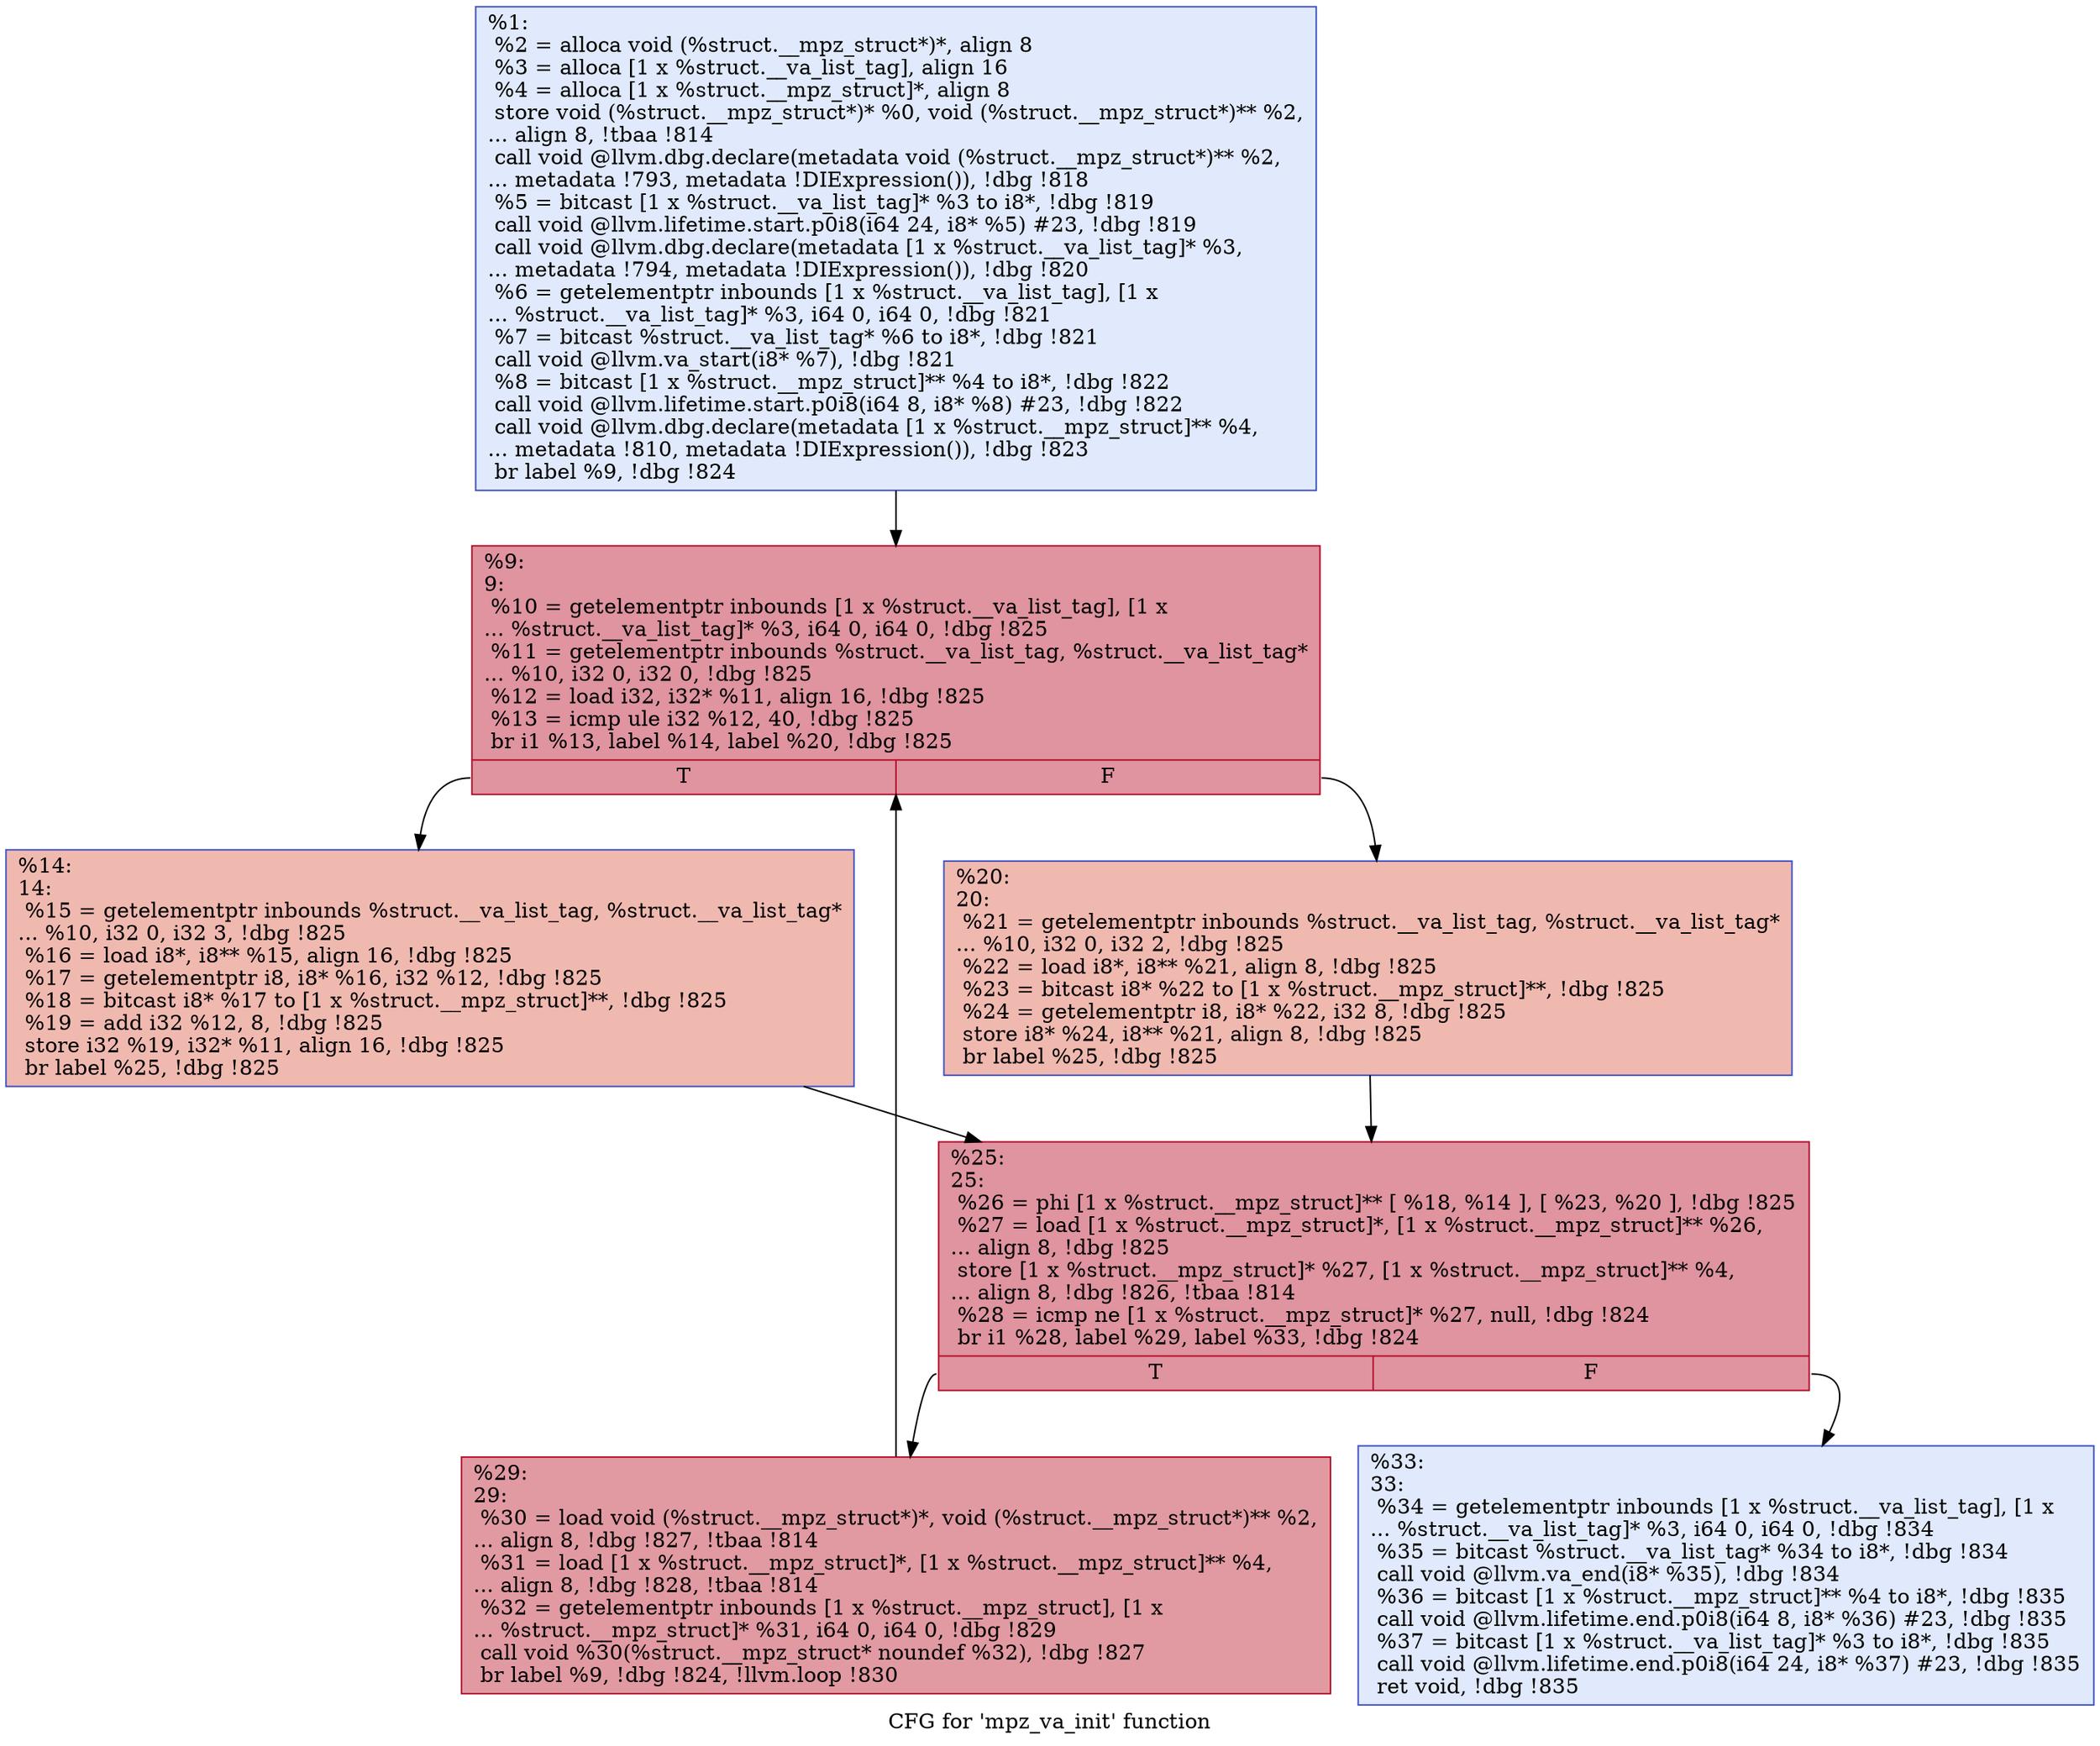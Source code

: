 digraph "CFG for 'mpz_va_init' function" {
	label="CFG for 'mpz_va_init' function";

	Node0x1988940 [shape=record,color="#3d50c3ff", style=filled, fillcolor="#b9d0f970",label="{%1:\l  %2 = alloca void (%struct.__mpz_struct*)*, align 8\l  %3 = alloca [1 x %struct.__va_list_tag], align 16\l  %4 = alloca [1 x %struct.__mpz_struct]*, align 8\l  store void (%struct.__mpz_struct*)* %0, void (%struct.__mpz_struct*)** %2,\l... align 8, !tbaa !814\l  call void @llvm.dbg.declare(metadata void (%struct.__mpz_struct*)** %2,\l... metadata !793, metadata !DIExpression()), !dbg !818\l  %5 = bitcast [1 x %struct.__va_list_tag]* %3 to i8*, !dbg !819\l  call void @llvm.lifetime.start.p0i8(i64 24, i8* %5) #23, !dbg !819\l  call void @llvm.dbg.declare(metadata [1 x %struct.__va_list_tag]* %3,\l... metadata !794, metadata !DIExpression()), !dbg !820\l  %6 = getelementptr inbounds [1 x %struct.__va_list_tag], [1 x\l... %struct.__va_list_tag]* %3, i64 0, i64 0, !dbg !821\l  %7 = bitcast %struct.__va_list_tag* %6 to i8*, !dbg !821\l  call void @llvm.va_start(i8* %7), !dbg !821\l  %8 = bitcast [1 x %struct.__mpz_struct]** %4 to i8*, !dbg !822\l  call void @llvm.lifetime.start.p0i8(i64 8, i8* %8) #23, !dbg !822\l  call void @llvm.dbg.declare(metadata [1 x %struct.__mpz_struct]** %4,\l... metadata !810, metadata !DIExpression()), !dbg !823\l  br label %9, !dbg !824\l}"];
	Node0x1988940 -> Node0x1988a50;
	Node0x1988a50 [shape=record,color="#b70d28ff", style=filled, fillcolor="#b70d2870",label="{%9:\l9:                                                \l  %10 = getelementptr inbounds [1 x %struct.__va_list_tag], [1 x\l... %struct.__va_list_tag]* %3, i64 0, i64 0, !dbg !825\l  %11 = getelementptr inbounds %struct.__va_list_tag, %struct.__va_list_tag*\l... %10, i32 0, i32 0, !dbg !825\l  %12 = load i32, i32* %11, align 16, !dbg !825\l  %13 = icmp ule i32 %12, 40, !dbg !825\l  br i1 %13, label %14, label %20, !dbg !825\l|{<s0>T|<s1>F}}"];
	Node0x1988a50:s0 -> Node0x1988aa0;
	Node0x1988a50:s1 -> Node0x1988af0;
	Node0x1988aa0 [shape=record,color="#3d50c3ff", style=filled, fillcolor="#de614d70",label="{%14:\l14:                                               \l  %15 = getelementptr inbounds %struct.__va_list_tag, %struct.__va_list_tag*\l... %10, i32 0, i32 3, !dbg !825\l  %16 = load i8*, i8** %15, align 16, !dbg !825\l  %17 = getelementptr i8, i8* %16, i32 %12, !dbg !825\l  %18 = bitcast i8* %17 to [1 x %struct.__mpz_struct]**, !dbg !825\l  %19 = add i32 %12, 8, !dbg !825\l  store i32 %19, i32* %11, align 16, !dbg !825\l  br label %25, !dbg !825\l}"];
	Node0x1988aa0 -> Node0x1988b40;
	Node0x1988af0 [shape=record,color="#3d50c3ff", style=filled, fillcolor="#de614d70",label="{%20:\l20:                                               \l  %21 = getelementptr inbounds %struct.__va_list_tag, %struct.__va_list_tag*\l... %10, i32 0, i32 2, !dbg !825\l  %22 = load i8*, i8** %21, align 8, !dbg !825\l  %23 = bitcast i8* %22 to [1 x %struct.__mpz_struct]**, !dbg !825\l  %24 = getelementptr i8, i8* %22, i32 8, !dbg !825\l  store i8* %24, i8** %21, align 8, !dbg !825\l  br label %25, !dbg !825\l}"];
	Node0x1988af0 -> Node0x1988b40;
	Node0x1988b40 [shape=record,color="#b70d28ff", style=filled, fillcolor="#b70d2870",label="{%25:\l25:                                               \l  %26 = phi [1 x %struct.__mpz_struct]** [ %18, %14 ], [ %23, %20 ], !dbg !825\l  %27 = load [1 x %struct.__mpz_struct]*, [1 x %struct.__mpz_struct]** %26,\l... align 8, !dbg !825\l  store [1 x %struct.__mpz_struct]* %27, [1 x %struct.__mpz_struct]** %4,\l... align 8, !dbg !826, !tbaa !814\l  %28 = icmp ne [1 x %struct.__mpz_struct]* %27, null, !dbg !824\l  br i1 %28, label %29, label %33, !dbg !824\l|{<s0>T|<s1>F}}"];
	Node0x1988b40:s0 -> Node0x1988b90;
	Node0x1988b40:s1 -> Node0x1988be0;
	Node0x1988b90 [shape=record,color="#b70d28ff", style=filled, fillcolor="#bb1b2c70",label="{%29:\l29:                                               \l  %30 = load void (%struct.__mpz_struct*)*, void (%struct.__mpz_struct*)** %2,\l... align 8, !dbg !827, !tbaa !814\l  %31 = load [1 x %struct.__mpz_struct]*, [1 x %struct.__mpz_struct]** %4,\l... align 8, !dbg !828, !tbaa !814\l  %32 = getelementptr inbounds [1 x %struct.__mpz_struct], [1 x\l... %struct.__mpz_struct]* %31, i64 0, i64 0, !dbg !829\l  call void %30(%struct.__mpz_struct* noundef %32), !dbg !827\l  br label %9, !dbg !824, !llvm.loop !830\l}"];
	Node0x1988b90 -> Node0x1988a50;
	Node0x1988be0 [shape=record,color="#3d50c3ff", style=filled, fillcolor="#b9d0f970",label="{%33:\l33:                                               \l  %34 = getelementptr inbounds [1 x %struct.__va_list_tag], [1 x\l... %struct.__va_list_tag]* %3, i64 0, i64 0, !dbg !834\l  %35 = bitcast %struct.__va_list_tag* %34 to i8*, !dbg !834\l  call void @llvm.va_end(i8* %35), !dbg !834\l  %36 = bitcast [1 x %struct.__mpz_struct]** %4 to i8*, !dbg !835\l  call void @llvm.lifetime.end.p0i8(i64 8, i8* %36) #23, !dbg !835\l  %37 = bitcast [1 x %struct.__va_list_tag]* %3 to i8*, !dbg !835\l  call void @llvm.lifetime.end.p0i8(i64 24, i8* %37) #23, !dbg !835\l  ret void, !dbg !835\l}"];
}
